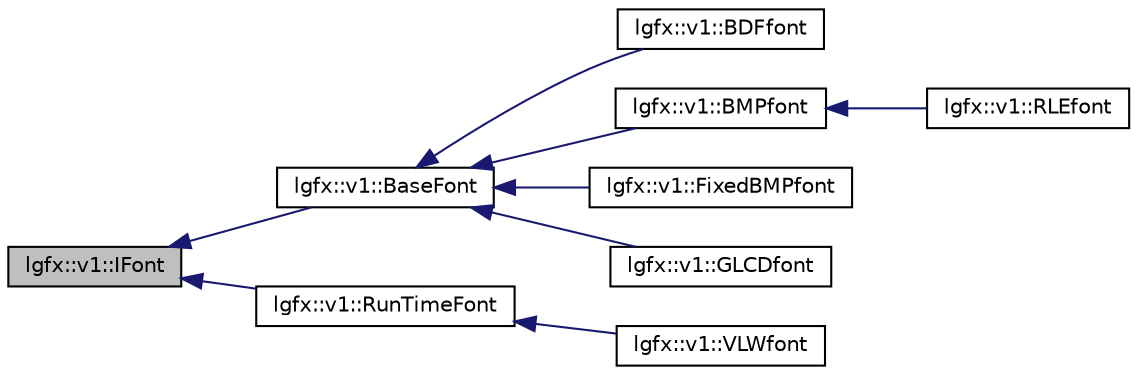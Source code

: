 digraph "lgfx::v1::IFont"
{
 // LATEX_PDF_SIZE
  edge [fontname="Helvetica",fontsize="10",labelfontname="Helvetica",labelfontsize="10"];
  node [fontname="Helvetica",fontsize="10",shape=record];
  rankdir="LR";
  Node1 [label="lgfx::v1::IFont",height=0.2,width=0.4,color="black", fillcolor="grey75", style="filled", fontcolor="black",tooltip=" "];
  Node1 -> Node2 [dir="back",color="midnightblue",fontsize="10",style="solid",fontname="Helvetica"];
  Node2 [label="lgfx::v1::BaseFont",height=0.2,width=0.4,color="black", fillcolor="white", style="filled",URL="$da/d8f/structlgfx_1_1v1_1_1BaseFont.html",tooltip=" "];
  Node2 -> Node3 [dir="back",color="midnightblue",fontsize="10",style="solid",fontname="Helvetica"];
  Node3 [label="lgfx::v1::BDFfont",height=0.2,width=0.4,color="black", fillcolor="white", style="filled",URL="$db/d78/structlgfx_1_1v1_1_1BDFfont.html",tooltip=" "];
  Node2 -> Node4 [dir="back",color="midnightblue",fontsize="10",style="solid",fontname="Helvetica"];
  Node4 [label="lgfx::v1::BMPfont",height=0.2,width=0.4,color="black", fillcolor="white", style="filled",URL="$d1/df6/structlgfx_1_1v1_1_1BMPfont.html",tooltip=" "];
  Node4 -> Node5 [dir="back",color="midnightblue",fontsize="10",style="solid",fontname="Helvetica"];
  Node5 [label="lgfx::v1::RLEfont",height=0.2,width=0.4,color="black", fillcolor="white", style="filled",URL="$dc/dc2/structlgfx_1_1v1_1_1RLEfont.html",tooltip=" "];
  Node2 -> Node6 [dir="back",color="midnightblue",fontsize="10",style="solid",fontname="Helvetica"];
  Node6 [label="lgfx::v1::FixedBMPfont",height=0.2,width=0.4,color="black", fillcolor="white", style="filled",URL="$d2/dec/structlgfx_1_1v1_1_1FixedBMPfont.html",tooltip=" "];
  Node2 -> Node7 [dir="back",color="midnightblue",fontsize="10",style="solid",fontname="Helvetica"];
  Node7 [label="lgfx::v1::GLCDfont",height=0.2,width=0.4,color="black", fillcolor="white", style="filled",URL="$dd/dfc/structlgfx_1_1v1_1_1GLCDfont.html",tooltip=" "];
  Node1 -> Node8 [dir="back",color="midnightblue",fontsize="10",style="solid",fontname="Helvetica"];
  Node8 [label="lgfx::v1::RunTimeFont",height=0.2,width=0.4,color="black", fillcolor="white", style="filled",URL="$d0/d2d/structlgfx_1_1v1_1_1RunTimeFont.html",tooltip=" "];
  Node8 -> Node9 [dir="back",color="midnightblue",fontsize="10",style="solid",fontname="Helvetica"];
  Node9 [label="lgfx::v1::VLWfont",height=0.2,width=0.4,color="black", fillcolor="white", style="filled",URL="$de/dcd/structlgfx_1_1v1_1_1VLWfont.html",tooltip=" "];
}
